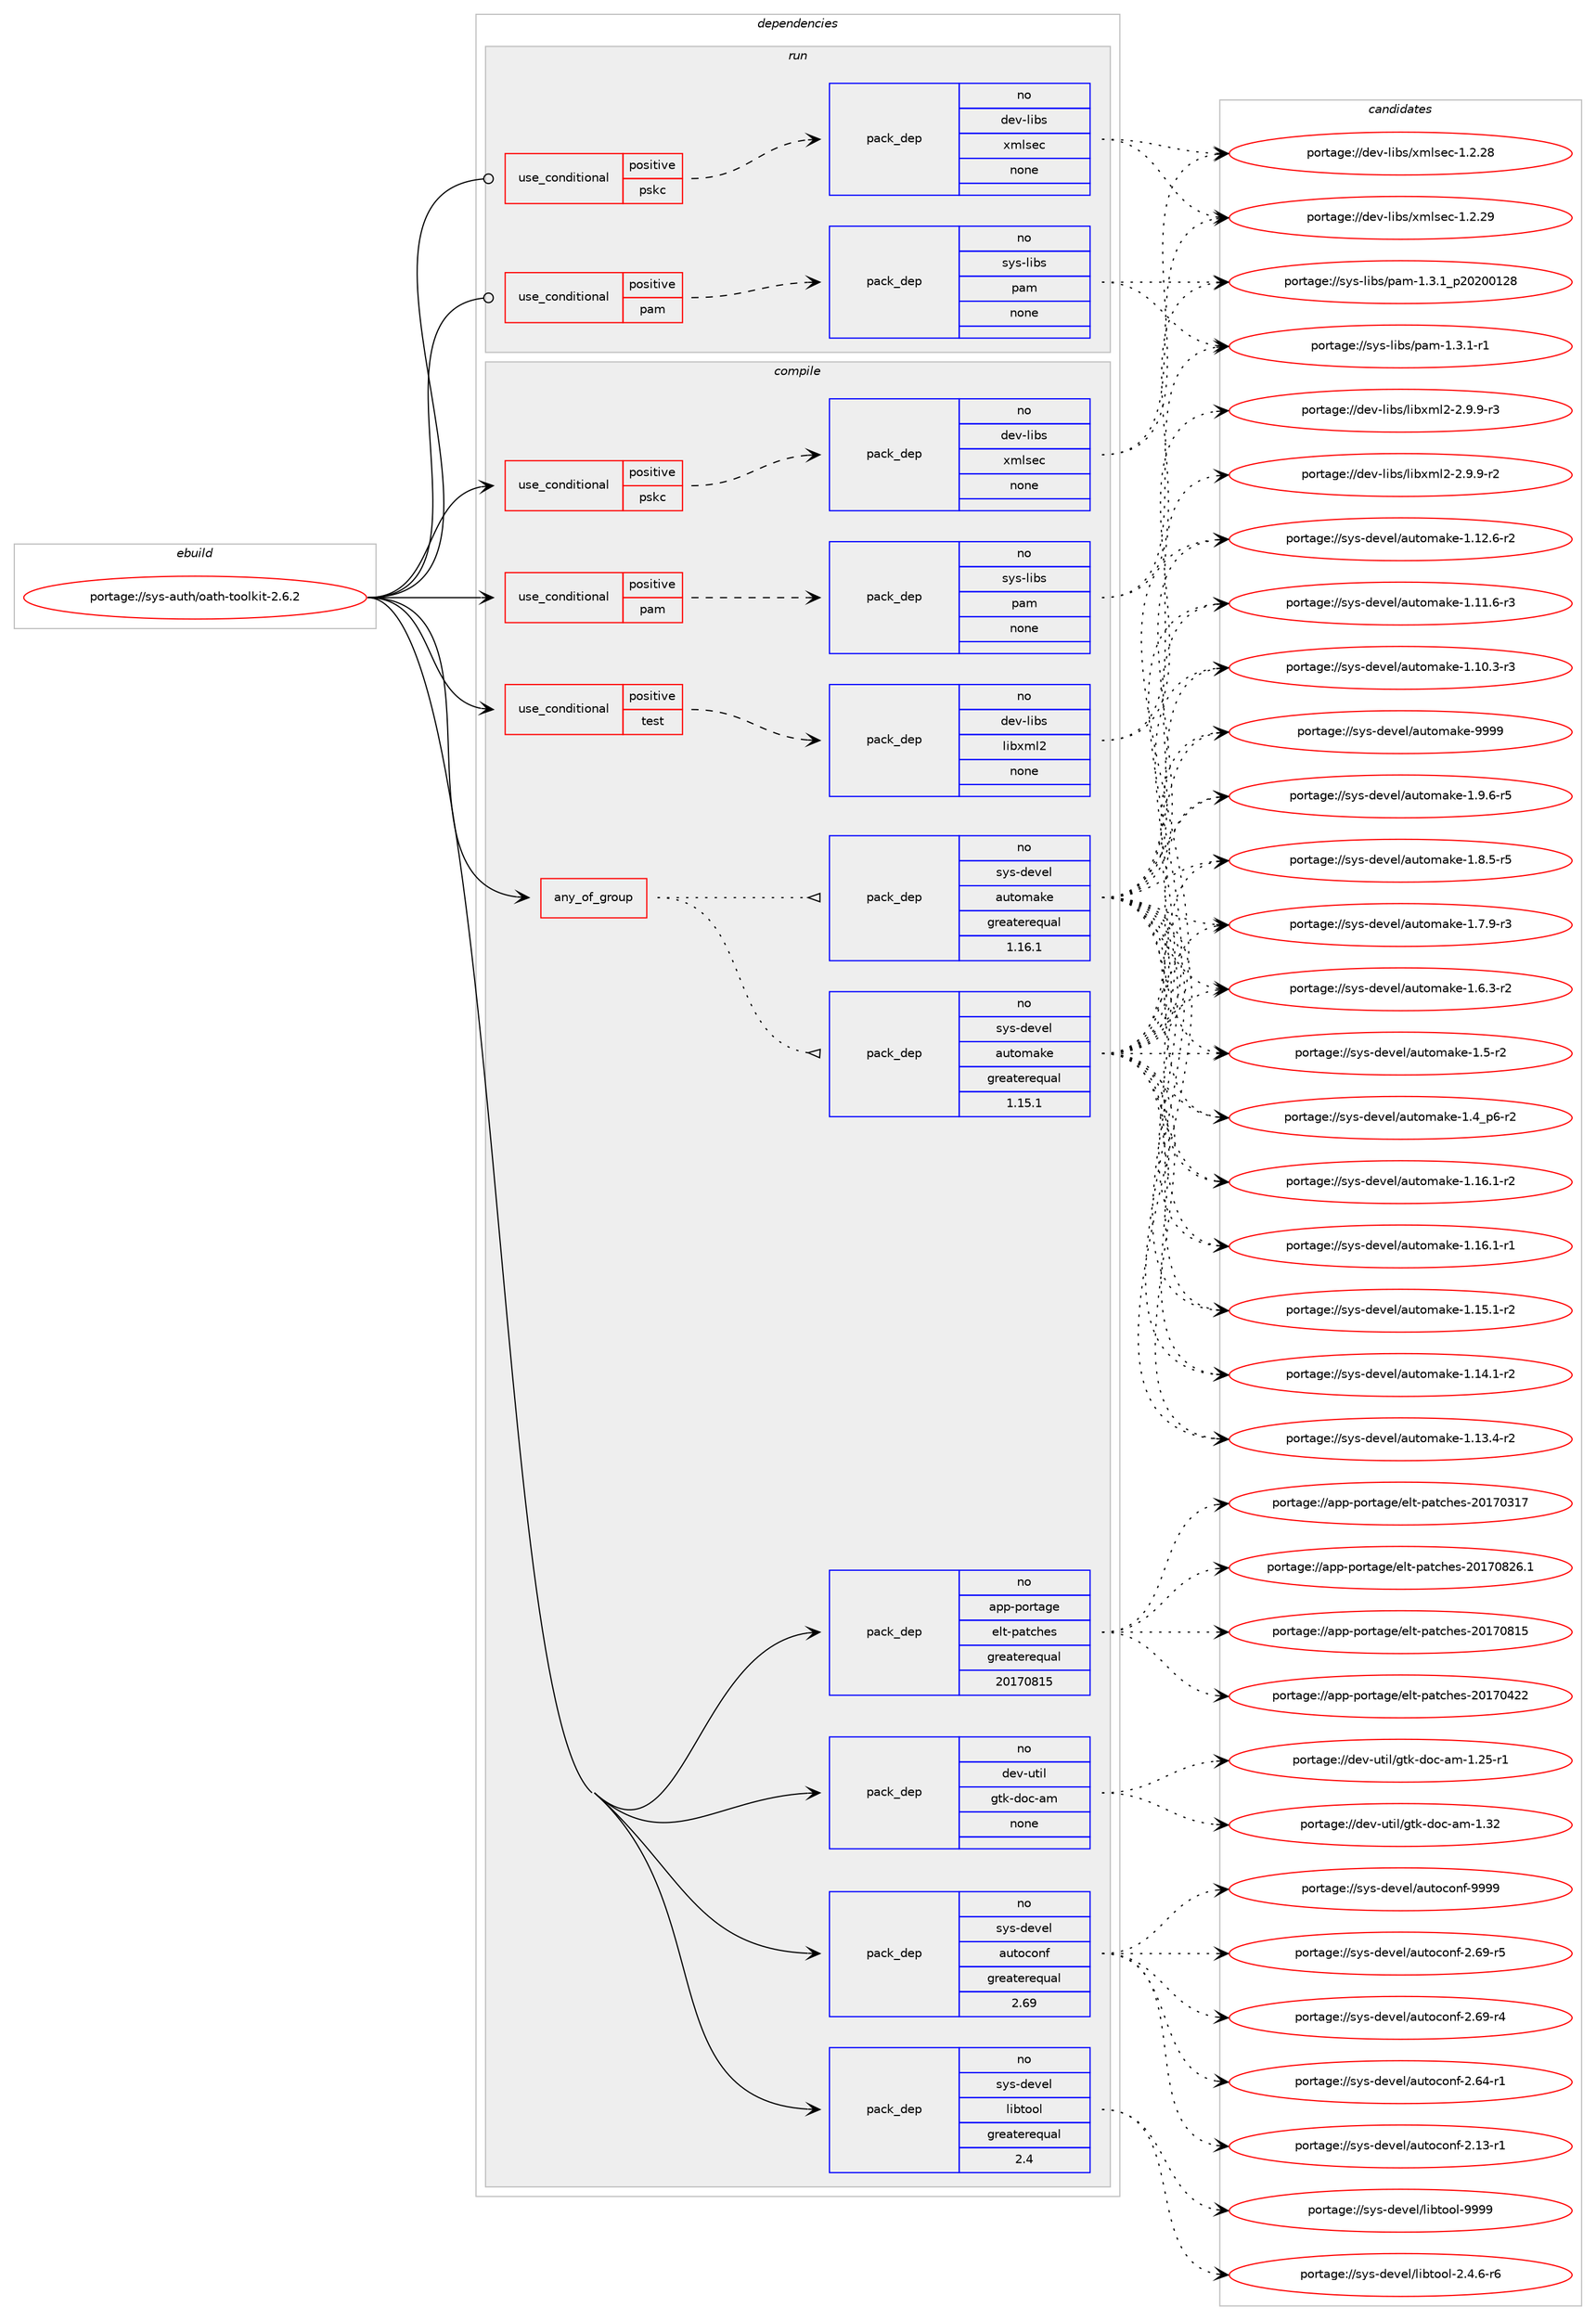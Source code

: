 digraph prolog {

# *************
# Graph options
# *************

newrank=true;
concentrate=true;
compound=true;
graph [rankdir=LR,fontname=Helvetica,fontsize=10,ranksep=1.5];#, ranksep=2.5, nodesep=0.2];
edge  [arrowhead=vee];
node  [fontname=Helvetica,fontsize=10];

# **********
# The ebuild
# **********

subgraph cluster_leftcol {
color=gray;
rank=same;
label=<<i>ebuild</i>>;
id [label="portage://sys-auth/oath-toolkit-2.6.2", color=red, width=4, href="../sys-auth/oath-toolkit-2.6.2.svg"];
}

# ****************
# The dependencies
# ****************

subgraph cluster_midcol {
color=gray;
label=<<i>dependencies</i>>;
subgraph cluster_compile {
fillcolor="#eeeeee";
style=filled;
label=<<i>compile</i>>;
subgraph any1193 {
dependency60916 [label=<<TABLE BORDER="0" CELLBORDER="1" CELLSPACING="0" CELLPADDING="4"><TR><TD CELLPADDING="10">any_of_group</TD></TR></TABLE>>, shape=none, color=red];subgraph pack47060 {
dependency60917 [label=<<TABLE BORDER="0" CELLBORDER="1" CELLSPACING="0" CELLPADDING="4" WIDTH="220"><TR><TD ROWSPAN="6" CELLPADDING="30">pack_dep</TD></TR><TR><TD WIDTH="110">no</TD></TR><TR><TD>sys-devel</TD></TR><TR><TD>automake</TD></TR><TR><TD>greaterequal</TD></TR><TR><TD>1.16.1</TD></TR></TABLE>>, shape=none, color=blue];
}
dependency60916:e -> dependency60917:w [weight=20,style="dotted",arrowhead="oinv"];
subgraph pack47061 {
dependency60918 [label=<<TABLE BORDER="0" CELLBORDER="1" CELLSPACING="0" CELLPADDING="4" WIDTH="220"><TR><TD ROWSPAN="6" CELLPADDING="30">pack_dep</TD></TR><TR><TD WIDTH="110">no</TD></TR><TR><TD>sys-devel</TD></TR><TR><TD>automake</TD></TR><TR><TD>greaterequal</TD></TR><TR><TD>1.15.1</TD></TR></TABLE>>, shape=none, color=blue];
}
dependency60916:e -> dependency60918:w [weight=20,style="dotted",arrowhead="oinv"];
}
id:e -> dependency60916:w [weight=20,style="solid",arrowhead="vee"];
subgraph cond12584 {
dependency60919 [label=<<TABLE BORDER="0" CELLBORDER="1" CELLSPACING="0" CELLPADDING="4"><TR><TD ROWSPAN="3" CELLPADDING="10">use_conditional</TD></TR><TR><TD>positive</TD></TR><TR><TD>pam</TD></TR></TABLE>>, shape=none, color=red];
subgraph pack47062 {
dependency60920 [label=<<TABLE BORDER="0" CELLBORDER="1" CELLSPACING="0" CELLPADDING="4" WIDTH="220"><TR><TD ROWSPAN="6" CELLPADDING="30">pack_dep</TD></TR><TR><TD WIDTH="110">no</TD></TR><TR><TD>sys-libs</TD></TR><TR><TD>pam</TD></TR><TR><TD>none</TD></TR><TR><TD></TD></TR></TABLE>>, shape=none, color=blue];
}
dependency60919:e -> dependency60920:w [weight=20,style="dashed",arrowhead="vee"];
}
id:e -> dependency60919:w [weight=20,style="solid",arrowhead="vee"];
subgraph cond12585 {
dependency60921 [label=<<TABLE BORDER="0" CELLBORDER="1" CELLSPACING="0" CELLPADDING="4"><TR><TD ROWSPAN="3" CELLPADDING="10">use_conditional</TD></TR><TR><TD>positive</TD></TR><TR><TD>pskc</TD></TR></TABLE>>, shape=none, color=red];
subgraph pack47063 {
dependency60922 [label=<<TABLE BORDER="0" CELLBORDER="1" CELLSPACING="0" CELLPADDING="4" WIDTH="220"><TR><TD ROWSPAN="6" CELLPADDING="30">pack_dep</TD></TR><TR><TD WIDTH="110">no</TD></TR><TR><TD>dev-libs</TD></TR><TR><TD>xmlsec</TD></TR><TR><TD>none</TD></TR><TR><TD></TD></TR></TABLE>>, shape=none, color=blue];
}
dependency60921:e -> dependency60922:w [weight=20,style="dashed",arrowhead="vee"];
}
id:e -> dependency60921:w [weight=20,style="solid",arrowhead="vee"];
subgraph cond12586 {
dependency60923 [label=<<TABLE BORDER="0" CELLBORDER="1" CELLSPACING="0" CELLPADDING="4"><TR><TD ROWSPAN="3" CELLPADDING="10">use_conditional</TD></TR><TR><TD>positive</TD></TR><TR><TD>test</TD></TR></TABLE>>, shape=none, color=red];
subgraph pack47064 {
dependency60924 [label=<<TABLE BORDER="0" CELLBORDER="1" CELLSPACING="0" CELLPADDING="4" WIDTH="220"><TR><TD ROWSPAN="6" CELLPADDING="30">pack_dep</TD></TR><TR><TD WIDTH="110">no</TD></TR><TR><TD>dev-libs</TD></TR><TR><TD>libxml2</TD></TR><TR><TD>none</TD></TR><TR><TD></TD></TR></TABLE>>, shape=none, color=blue];
}
dependency60923:e -> dependency60924:w [weight=20,style="dashed",arrowhead="vee"];
}
id:e -> dependency60923:w [weight=20,style="solid",arrowhead="vee"];
subgraph pack47065 {
dependency60925 [label=<<TABLE BORDER="0" CELLBORDER="1" CELLSPACING="0" CELLPADDING="4" WIDTH="220"><TR><TD ROWSPAN="6" CELLPADDING="30">pack_dep</TD></TR><TR><TD WIDTH="110">no</TD></TR><TR><TD>app-portage</TD></TR><TR><TD>elt-patches</TD></TR><TR><TD>greaterequal</TD></TR><TR><TD>20170815</TD></TR></TABLE>>, shape=none, color=blue];
}
id:e -> dependency60925:w [weight=20,style="solid",arrowhead="vee"];
subgraph pack47066 {
dependency60926 [label=<<TABLE BORDER="0" CELLBORDER="1" CELLSPACING="0" CELLPADDING="4" WIDTH="220"><TR><TD ROWSPAN="6" CELLPADDING="30">pack_dep</TD></TR><TR><TD WIDTH="110">no</TD></TR><TR><TD>dev-util</TD></TR><TR><TD>gtk-doc-am</TD></TR><TR><TD>none</TD></TR><TR><TD></TD></TR></TABLE>>, shape=none, color=blue];
}
id:e -> dependency60926:w [weight=20,style="solid",arrowhead="vee"];
subgraph pack47067 {
dependency60927 [label=<<TABLE BORDER="0" CELLBORDER="1" CELLSPACING="0" CELLPADDING="4" WIDTH="220"><TR><TD ROWSPAN="6" CELLPADDING="30">pack_dep</TD></TR><TR><TD WIDTH="110">no</TD></TR><TR><TD>sys-devel</TD></TR><TR><TD>autoconf</TD></TR><TR><TD>greaterequal</TD></TR><TR><TD>2.69</TD></TR></TABLE>>, shape=none, color=blue];
}
id:e -> dependency60927:w [weight=20,style="solid",arrowhead="vee"];
subgraph pack47068 {
dependency60928 [label=<<TABLE BORDER="0" CELLBORDER="1" CELLSPACING="0" CELLPADDING="4" WIDTH="220"><TR><TD ROWSPAN="6" CELLPADDING="30">pack_dep</TD></TR><TR><TD WIDTH="110">no</TD></TR><TR><TD>sys-devel</TD></TR><TR><TD>libtool</TD></TR><TR><TD>greaterequal</TD></TR><TR><TD>2.4</TD></TR></TABLE>>, shape=none, color=blue];
}
id:e -> dependency60928:w [weight=20,style="solid",arrowhead="vee"];
}
subgraph cluster_compileandrun {
fillcolor="#eeeeee";
style=filled;
label=<<i>compile and run</i>>;
}
subgraph cluster_run {
fillcolor="#eeeeee";
style=filled;
label=<<i>run</i>>;
subgraph cond12587 {
dependency60929 [label=<<TABLE BORDER="0" CELLBORDER="1" CELLSPACING="0" CELLPADDING="4"><TR><TD ROWSPAN="3" CELLPADDING="10">use_conditional</TD></TR><TR><TD>positive</TD></TR><TR><TD>pam</TD></TR></TABLE>>, shape=none, color=red];
subgraph pack47069 {
dependency60930 [label=<<TABLE BORDER="0" CELLBORDER="1" CELLSPACING="0" CELLPADDING="4" WIDTH="220"><TR><TD ROWSPAN="6" CELLPADDING="30">pack_dep</TD></TR><TR><TD WIDTH="110">no</TD></TR><TR><TD>sys-libs</TD></TR><TR><TD>pam</TD></TR><TR><TD>none</TD></TR><TR><TD></TD></TR></TABLE>>, shape=none, color=blue];
}
dependency60929:e -> dependency60930:w [weight=20,style="dashed",arrowhead="vee"];
}
id:e -> dependency60929:w [weight=20,style="solid",arrowhead="odot"];
subgraph cond12588 {
dependency60931 [label=<<TABLE BORDER="0" CELLBORDER="1" CELLSPACING="0" CELLPADDING="4"><TR><TD ROWSPAN="3" CELLPADDING="10">use_conditional</TD></TR><TR><TD>positive</TD></TR><TR><TD>pskc</TD></TR></TABLE>>, shape=none, color=red];
subgraph pack47070 {
dependency60932 [label=<<TABLE BORDER="0" CELLBORDER="1" CELLSPACING="0" CELLPADDING="4" WIDTH="220"><TR><TD ROWSPAN="6" CELLPADDING="30">pack_dep</TD></TR><TR><TD WIDTH="110">no</TD></TR><TR><TD>dev-libs</TD></TR><TR><TD>xmlsec</TD></TR><TR><TD>none</TD></TR><TR><TD></TD></TR></TABLE>>, shape=none, color=blue];
}
dependency60931:e -> dependency60932:w [weight=20,style="dashed",arrowhead="vee"];
}
id:e -> dependency60931:w [weight=20,style="solid",arrowhead="odot"];
}
}

# **************
# The candidates
# **************

subgraph cluster_choices {
rank=same;
color=gray;
label=<<i>candidates</i>>;

subgraph choice47060 {
color=black;
nodesep=1;
choice115121115451001011181011084797117116111109971071014557575757 [label="portage://sys-devel/automake-9999", color=red, width=4,href="../sys-devel/automake-9999.svg"];
choice115121115451001011181011084797117116111109971071014549465746544511453 [label="portage://sys-devel/automake-1.9.6-r5", color=red, width=4,href="../sys-devel/automake-1.9.6-r5.svg"];
choice115121115451001011181011084797117116111109971071014549465646534511453 [label="portage://sys-devel/automake-1.8.5-r5", color=red, width=4,href="../sys-devel/automake-1.8.5-r5.svg"];
choice115121115451001011181011084797117116111109971071014549465546574511451 [label="portage://sys-devel/automake-1.7.9-r3", color=red, width=4,href="../sys-devel/automake-1.7.9-r3.svg"];
choice115121115451001011181011084797117116111109971071014549465446514511450 [label="portage://sys-devel/automake-1.6.3-r2", color=red, width=4,href="../sys-devel/automake-1.6.3-r2.svg"];
choice11512111545100101118101108479711711611110997107101454946534511450 [label="portage://sys-devel/automake-1.5-r2", color=red, width=4,href="../sys-devel/automake-1.5-r2.svg"];
choice115121115451001011181011084797117116111109971071014549465295112544511450 [label="portage://sys-devel/automake-1.4_p6-r2", color=red, width=4,href="../sys-devel/automake-1.4_p6-r2.svg"];
choice11512111545100101118101108479711711611110997107101454946495446494511450 [label="portage://sys-devel/automake-1.16.1-r2", color=red, width=4,href="../sys-devel/automake-1.16.1-r2.svg"];
choice11512111545100101118101108479711711611110997107101454946495446494511449 [label="portage://sys-devel/automake-1.16.1-r1", color=red, width=4,href="../sys-devel/automake-1.16.1-r1.svg"];
choice11512111545100101118101108479711711611110997107101454946495346494511450 [label="portage://sys-devel/automake-1.15.1-r2", color=red, width=4,href="../sys-devel/automake-1.15.1-r2.svg"];
choice11512111545100101118101108479711711611110997107101454946495246494511450 [label="portage://sys-devel/automake-1.14.1-r2", color=red, width=4,href="../sys-devel/automake-1.14.1-r2.svg"];
choice11512111545100101118101108479711711611110997107101454946495146524511450 [label="portage://sys-devel/automake-1.13.4-r2", color=red, width=4,href="../sys-devel/automake-1.13.4-r2.svg"];
choice11512111545100101118101108479711711611110997107101454946495046544511450 [label="portage://sys-devel/automake-1.12.6-r2", color=red, width=4,href="../sys-devel/automake-1.12.6-r2.svg"];
choice11512111545100101118101108479711711611110997107101454946494946544511451 [label="portage://sys-devel/automake-1.11.6-r3", color=red, width=4,href="../sys-devel/automake-1.11.6-r3.svg"];
choice11512111545100101118101108479711711611110997107101454946494846514511451 [label="portage://sys-devel/automake-1.10.3-r3", color=red, width=4,href="../sys-devel/automake-1.10.3-r3.svg"];
dependency60917:e -> choice115121115451001011181011084797117116111109971071014557575757:w [style=dotted,weight="100"];
dependency60917:e -> choice115121115451001011181011084797117116111109971071014549465746544511453:w [style=dotted,weight="100"];
dependency60917:e -> choice115121115451001011181011084797117116111109971071014549465646534511453:w [style=dotted,weight="100"];
dependency60917:e -> choice115121115451001011181011084797117116111109971071014549465546574511451:w [style=dotted,weight="100"];
dependency60917:e -> choice115121115451001011181011084797117116111109971071014549465446514511450:w [style=dotted,weight="100"];
dependency60917:e -> choice11512111545100101118101108479711711611110997107101454946534511450:w [style=dotted,weight="100"];
dependency60917:e -> choice115121115451001011181011084797117116111109971071014549465295112544511450:w [style=dotted,weight="100"];
dependency60917:e -> choice11512111545100101118101108479711711611110997107101454946495446494511450:w [style=dotted,weight="100"];
dependency60917:e -> choice11512111545100101118101108479711711611110997107101454946495446494511449:w [style=dotted,weight="100"];
dependency60917:e -> choice11512111545100101118101108479711711611110997107101454946495346494511450:w [style=dotted,weight="100"];
dependency60917:e -> choice11512111545100101118101108479711711611110997107101454946495246494511450:w [style=dotted,weight="100"];
dependency60917:e -> choice11512111545100101118101108479711711611110997107101454946495146524511450:w [style=dotted,weight="100"];
dependency60917:e -> choice11512111545100101118101108479711711611110997107101454946495046544511450:w [style=dotted,weight="100"];
dependency60917:e -> choice11512111545100101118101108479711711611110997107101454946494946544511451:w [style=dotted,weight="100"];
dependency60917:e -> choice11512111545100101118101108479711711611110997107101454946494846514511451:w [style=dotted,weight="100"];
}
subgraph choice47061 {
color=black;
nodesep=1;
choice115121115451001011181011084797117116111109971071014557575757 [label="portage://sys-devel/automake-9999", color=red, width=4,href="../sys-devel/automake-9999.svg"];
choice115121115451001011181011084797117116111109971071014549465746544511453 [label="portage://sys-devel/automake-1.9.6-r5", color=red, width=4,href="../sys-devel/automake-1.9.6-r5.svg"];
choice115121115451001011181011084797117116111109971071014549465646534511453 [label="portage://sys-devel/automake-1.8.5-r5", color=red, width=4,href="../sys-devel/automake-1.8.5-r5.svg"];
choice115121115451001011181011084797117116111109971071014549465546574511451 [label="portage://sys-devel/automake-1.7.9-r3", color=red, width=4,href="../sys-devel/automake-1.7.9-r3.svg"];
choice115121115451001011181011084797117116111109971071014549465446514511450 [label="portage://sys-devel/automake-1.6.3-r2", color=red, width=4,href="../sys-devel/automake-1.6.3-r2.svg"];
choice11512111545100101118101108479711711611110997107101454946534511450 [label="portage://sys-devel/automake-1.5-r2", color=red, width=4,href="../sys-devel/automake-1.5-r2.svg"];
choice115121115451001011181011084797117116111109971071014549465295112544511450 [label="portage://sys-devel/automake-1.4_p6-r2", color=red, width=4,href="../sys-devel/automake-1.4_p6-r2.svg"];
choice11512111545100101118101108479711711611110997107101454946495446494511450 [label="portage://sys-devel/automake-1.16.1-r2", color=red, width=4,href="../sys-devel/automake-1.16.1-r2.svg"];
choice11512111545100101118101108479711711611110997107101454946495446494511449 [label="portage://sys-devel/automake-1.16.1-r1", color=red, width=4,href="../sys-devel/automake-1.16.1-r1.svg"];
choice11512111545100101118101108479711711611110997107101454946495346494511450 [label="portage://sys-devel/automake-1.15.1-r2", color=red, width=4,href="../sys-devel/automake-1.15.1-r2.svg"];
choice11512111545100101118101108479711711611110997107101454946495246494511450 [label="portage://sys-devel/automake-1.14.1-r2", color=red, width=4,href="../sys-devel/automake-1.14.1-r2.svg"];
choice11512111545100101118101108479711711611110997107101454946495146524511450 [label="portage://sys-devel/automake-1.13.4-r2", color=red, width=4,href="../sys-devel/automake-1.13.4-r2.svg"];
choice11512111545100101118101108479711711611110997107101454946495046544511450 [label="portage://sys-devel/automake-1.12.6-r2", color=red, width=4,href="../sys-devel/automake-1.12.6-r2.svg"];
choice11512111545100101118101108479711711611110997107101454946494946544511451 [label="portage://sys-devel/automake-1.11.6-r3", color=red, width=4,href="../sys-devel/automake-1.11.6-r3.svg"];
choice11512111545100101118101108479711711611110997107101454946494846514511451 [label="portage://sys-devel/automake-1.10.3-r3", color=red, width=4,href="../sys-devel/automake-1.10.3-r3.svg"];
dependency60918:e -> choice115121115451001011181011084797117116111109971071014557575757:w [style=dotted,weight="100"];
dependency60918:e -> choice115121115451001011181011084797117116111109971071014549465746544511453:w [style=dotted,weight="100"];
dependency60918:e -> choice115121115451001011181011084797117116111109971071014549465646534511453:w [style=dotted,weight="100"];
dependency60918:e -> choice115121115451001011181011084797117116111109971071014549465546574511451:w [style=dotted,weight="100"];
dependency60918:e -> choice115121115451001011181011084797117116111109971071014549465446514511450:w [style=dotted,weight="100"];
dependency60918:e -> choice11512111545100101118101108479711711611110997107101454946534511450:w [style=dotted,weight="100"];
dependency60918:e -> choice115121115451001011181011084797117116111109971071014549465295112544511450:w [style=dotted,weight="100"];
dependency60918:e -> choice11512111545100101118101108479711711611110997107101454946495446494511450:w [style=dotted,weight="100"];
dependency60918:e -> choice11512111545100101118101108479711711611110997107101454946495446494511449:w [style=dotted,weight="100"];
dependency60918:e -> choice11512111545100101118101108479711711611110997107101454946495346494511450:w [style=dotted,weight="100"];
dependency60918:e -> choice11512111545100101118101108479711711611110997107101454946495246494511450:w [style=dotted,weight="100"];
dependency60918:e -> choice11512111545100101118101108479711711611110997107101454946495146524511450:w [style=dotted,weight="100"];
dependency60918:e -> choice11512111545100101118101108479711711611110997107101454946495046544511450:w [style=dotted,weight="100"];
dependency60918:e -> choice11512111545100101118101108479711711611110997107101454946494946544511451:w [style=dotted,weight="100"];
dependency60918:e -> choice11512111545100101118101108479711711611110997107101454946494846514511451:w [style=dotted,weight="100"];
}
subgraph choice47062 {
color=black;
nodesep=1;
choice11512111545108105981154711297109454946514649951125048504848495056 [label="portage://sys-libs/pam-1.3.1_p20200128", color=red, width=4,href="../sys-libs/pam-1.3.1_p20200128.svg"];
choice115121115451081059811547112971094549465146494511449 [label="portage://sys-libs/pam-1.3.1-r1", color=red, width=4,href="../sys-libs/pam-1.3.1-r1.svg"];
dependency60920:e -> choice11512111545108105981154711297109454946514649951125048504848495056:w [style=dotted,weight="100"];
dependency60920:e -> choice115121115451081059811547112971094549465146494511449:w [style=dotted,weight="100"];
}
subgraph choice47063 {
color=black;
nodesep=1;
choice1001011184510810598115471201091081151019945494650465057 [label="portage://dev-libs/xmlsec-1.2.29", color=red, width=4,href="../dev-libs/xmlsec-1.2.29.svg"];
choice1001011184510810598115471201091081151019945494650465056 [label="portage://dev-libs/xmlsec-1.2.28", color=red, width=4,href="../dev-libs/xmlsec-1.2.28.svg"];
dependency60922:e -> choice1001011184510810598115471201091081151019945494650465057:w [style=dotted,weight="100"];
dependency60922:e -> choice1001011184510810598115471201091081151019945494650465056:w [style=dotted,weight="100"];
}
subgraph choice47064 {
color=black;
nodesep=1;
choice10010111845108105981154710810598120109108504550465746574511451 [label="portage://dev-libs/libxml2-2.9.9-r3", color=red, width=4,href="../dev-libs/libxml2-2.9.9-r3.svg"];
choice10010111845108105981154710810598120109108504550465746574511450 [label="portage://dev-libs/libxml2-2.9.9-r2", color=red, width=4,href="../dev-libs/libxml2-2.9.9-r2.svg"];
dependency60924:e -> choice10010111845108105981154710810598120109108504550465746574511451:w [style=dotted,weight="100"];
dependency60924:e -> choice10010111845108105981154710810598120109108504550465746574511450:w [style=dotted,weight="100"];
}
subgraph choice47065 {
color=black;
nodesep=1;
choice971121124511211111411697103101471011081164511297116991041011154550484955485650544649 [label="portage://app-portage/elt-patches-20170826.1", color=red, width=4,href="../app-portage/elt-patches-20170826.1.svg"];
choice97112112451121111141169710310147101108116451129711699104101115455048495548564953 [label="portage://app-portage/elt-patches-20170815", color=red, width=4,href="../app-portage/elt-patches-20170815.svg"];
choice97112112451121111141169710310147101108116451129711699104101115455048495548525050 [label="portage://app-portage/elt-patches-20170422", color=red, width=4,href="../app-portage/elt-patches-20170422.svg"];
choice97112112451121111141169710310147101108116451129711699104101115455048495548514955 [label="portage://app-portage/elt-patches-20170317", color=red, width=4,href="../app-portage/elt-patches-20170317.svg"];
dependency60925:e -> choice971121124511211111411697103101471011081164511297116991041011154550484955485650544649:w [style=dotted,weight="100"];
dependency60925:e -> choice97112112451121111141169710310147101108116451129711699104101115455048495548564953:w [style=dotted,weight="100"];
dependency60925:e -> choice97112112451121111141169710310147101108116451129711699104101115455048495548525050:w [style=dotted,weight="100"];
dependency60925:e -> choice97112112451121111141169710310147101108116451129711699104101115455048495548514955:w [style=dotted,weight="100"];
}
subgraph choice47066 {
color=black;
nodesep=1;
choice1001011184511711610510847103116107451001119945971094549465150 [label="portage://dev-util/gtk-doc-am-1.32", color=red, width=4,href="../dev-util/gtk-doc-am-1.32.svg"];
choice10010111845117116105108471031161074510011199459710945494650534511449 [label="portage://dev-util/gtk-doc-am-1.25-r1", color=red, width=4,href="../dev-util/gtk-doc-am-1.25-r1.svg"];
dependency60926:e -> choice1001011184511711610510847103116107451001119945971094549465150:w [style=dotted,weight="100"];
dependency60926:e -> choice10010111845117116105108471031161074510011199459710945494650534511449:w [style=dotted,weight="100"];
}
subgraph choice47067 {
color=black;
nodesep=1;
choice115121115451001011181011084797117116111991111101024557575757 [label="portage://sys-devel/autoconf-9999", color=red, width=4,href="../sys-devel/autoconf-9999.svg"];
choice1151211154510010111810110847971171161119911111010245504654574511453 [label="portage://sys-devel/autoconf-2.69-r5", color=red, width=4,href="../sys-devel/autoconf-2.69-r5.svg"];
choice1151211154510010111810110847971171161119911111010245504654574511452 [label="portage://sys-devel/autoconf-2.69-r4", color=red, width=4,href="../sys-devel/autoconf-2.69-r4.svg"];
choice1151211154510010111810110847971171161119911111010245504654524511449 [label="portage://sys-devel/autoconf-2.64-r1", color=red, width=4,href="../sys-devel/autoconf-2.64-r1.svg"];
choice1151211154510010111810110847971171161119911111010245504649514511449 [label="portage://sys-devel/autoconf-2.13-r1", color=red, width=4,href="../sys-devel/autoconf-2.13-r1.svg"];
dependency60927:e -> choice115121115451001011181011084797117116111991111101024557575757:w [style=dotted,weight="100"];
dependency60927:e -> choice1151211154510010111810110847971171161119911111010245504654574511453:w [style=dotted,weight="100"];
dependency60927:e -> choice1151211154510010111810110847971171161119911111010245504654574511452:w [style=dotted,weight="100"];
dependency60927:e -> choice1151211154510010111810110847971171161119911111010245504654524511449:w [style=dotted,weight="100"];
dependency60927:e -> choice1151211154510010111810110847971171161119911111010245504649514511449:w [style=dotted,weight="100"];
}
subgraph choice47068 {
color=black;
nodesep=1;
choice1151211154510010111810110847108105981161111111084557575757 [label="portage://sys-devel/libtool-9999", color=red, width=4,href="../sys-devel/libtool-9999.svg"];
choice1151211154510010111810110847108105981161111111084550465246544511454 [label="portage://sys-devel/libtool-2.4.6-r6", color=red, width=4,href="../sys-devel/libtool-2.4.6-r6.svg"];
dependency60928:e -> choice1151211154510010111810110847108105981161111111084557575757:w [style=dotted,weight="100"];
dependency60928:e -> choice1151211154510010111810110847108105981161111111084550465246544511454:w [style=dotted,weight="100"];
}
subgraph choice47069 {
color=black;
nodesep=1;
choice11512111545108105981154711297109454946514649951125048504848495056 [label="portage://sys-libs/pam-1.3.1_p20200128", color=red, width=4,href="../sys-libs/pam-1.3.1_p20200128.svg"];
choice115121115451081059811547112971094549465146494511449 [label="portage://sys-libs/pam-1.3.1-r1", color=red, width=4,href="../sys-libs/pam-1.3.1-r1.svg"];
dependency60930:e -> choice11512111545108105981154711297109454946514649951125048504848495056:w [style=dotted,weight="100"];
dependency60930:e -> choice115121115451081059811547112971094549465146494511449:w [style=dotted,weight="100"];
}
subgraph choice47070 {
color=black;
nodesep=1;
choice1001011184510810598115471201091081151019945494650465057 [label="portage://dev-libs/xmlsec-1.2.29", color=red, width=4,href="../dev-libs/xmlsec-1.2.29.svg"];
choice1001011184510810598115471201091081151019945494650465056 [label="portage://dev-libs/xmlsec-1.2.28", color=red, width=4,href="../dev-libs/xmlsec-1.2.28.svg"];
dependency60932:e -> choice1001011184510810598115471201091081151019945494650465057:w [style=dotted,weight="100"];
dependency60932:e -> choice1001011184510810598115471201091081151019945494650465056:w [style=dotted,weight="100"];
}
}

}
